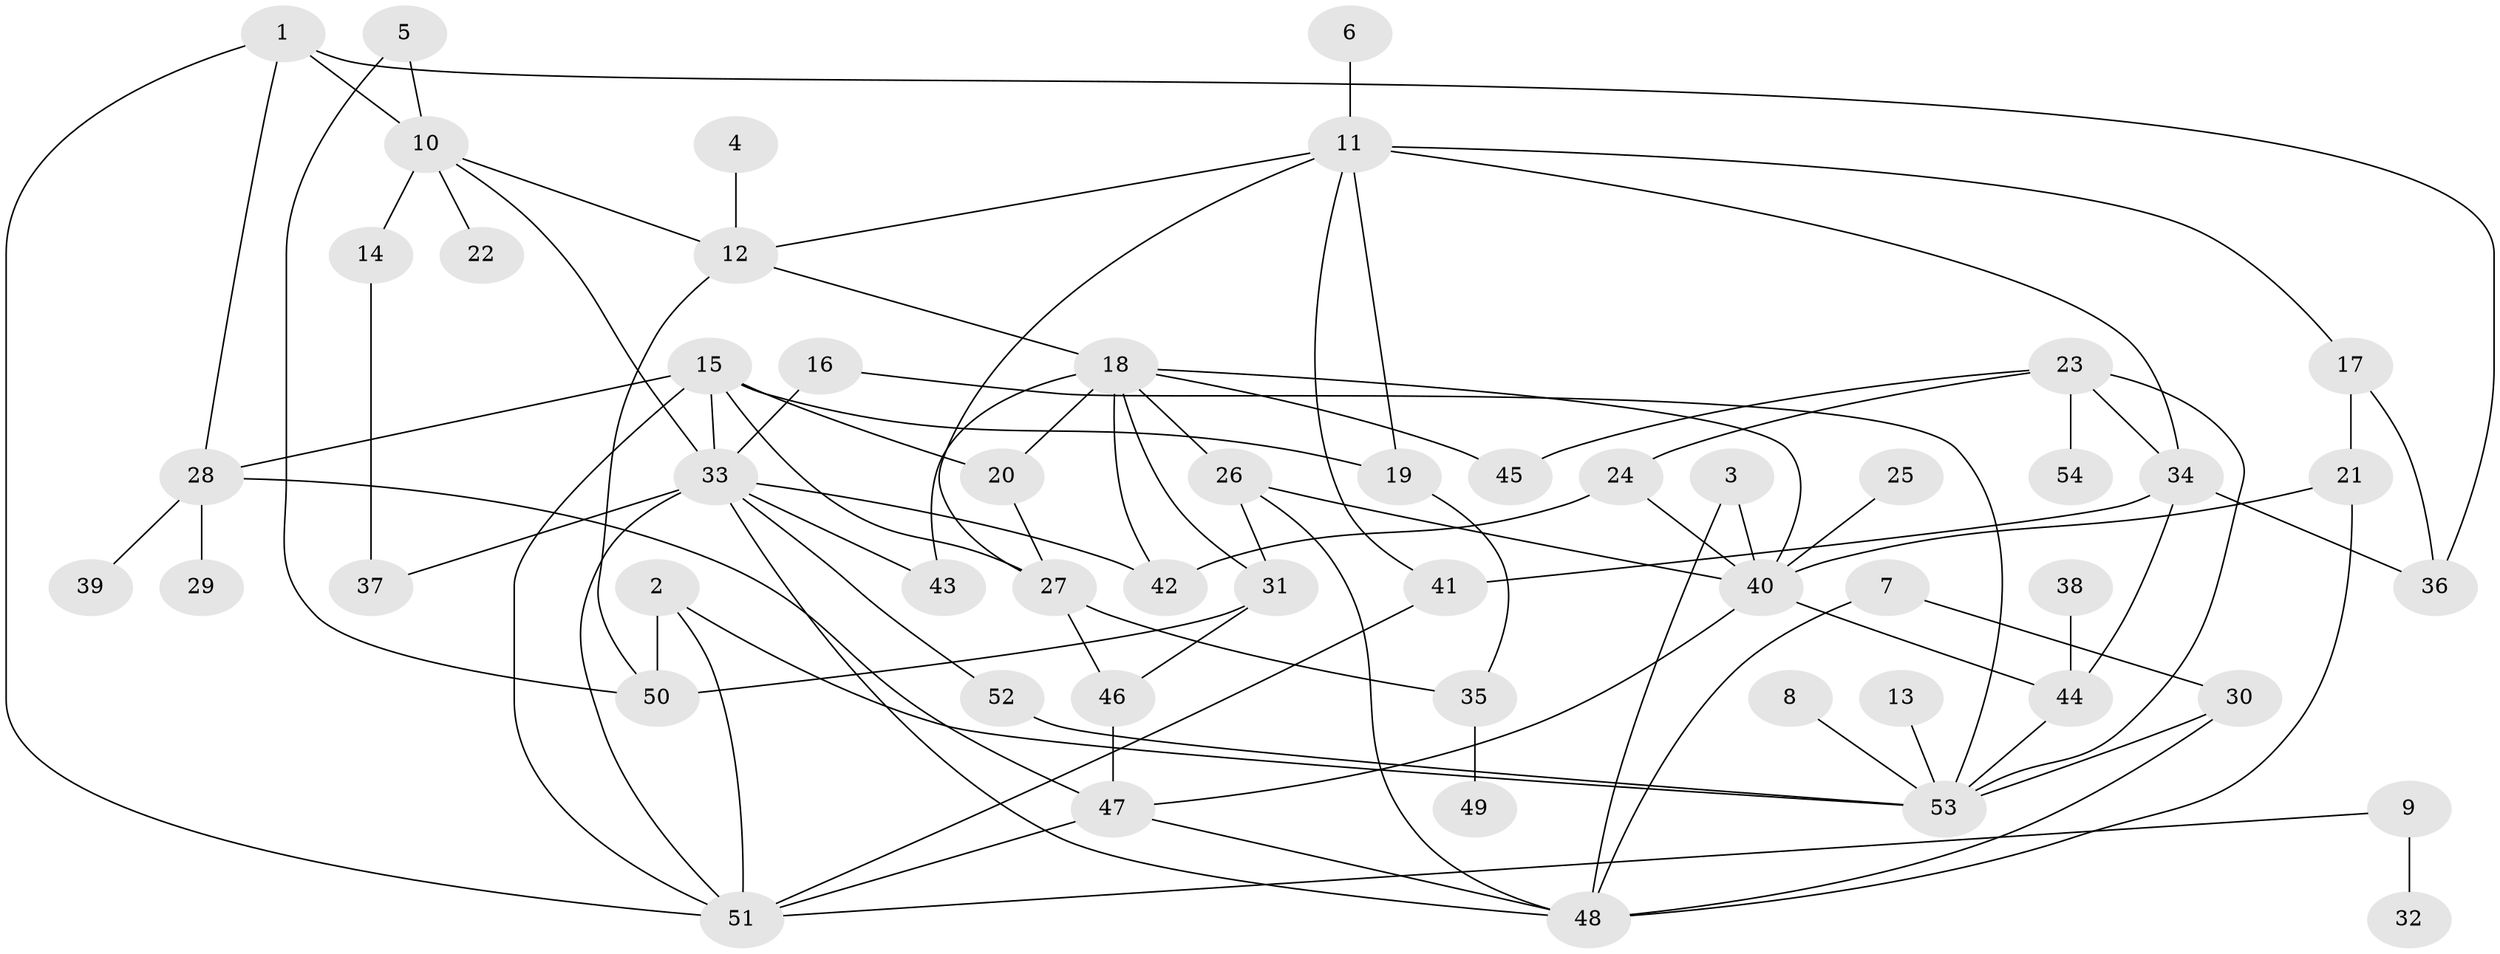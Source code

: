 // original degree distribution, {3: 0.24299065420560748, 8: 0.009345794392523364, 6: 0.037383177570093455, 5: 0.056074766355140186, 7: 0.018691588785046728, 4: 0.1308411214953271, 2: 0.2803738317757009, 1: 0.22429906542056074}
// Generated by graph-tools (version 1.1) at 2025/49/03/09/25 03:49:26]
// undirected, 54 vertices, 92 edges
graph export_dot {
graph [start="1"]
  node [color=gray90,style=filled];
  1;
  2;
  3;
  4;
  5;
  6;
  7;
  8;
  9;
  10;
  11;
  12;
  13;
  14;
  15;
  16;
  17;
  18;
  19;
  20;
  21;
  22;
  23;
  24;
  25;
  26;
  27;
  28;
  29;
  30;
  31;
  32;
  33;
  34;
  35;
  36;
  37;
  38;
  39;
  40;
  41;
  42;
  43;
  44;
  45;
  46;
  47;
  48;
  49;
  50;
  51;
  52;
  53;
  54;
  1 -- 10 [weight=1.0];
  1 -- 28 [weight=1.0];
  1 -- 36 [weight=1.0];
  1 -- 51 [weight=1.0];
  2 -- 50 [weight=1.0];
  2 -- 51 [weight=1.0];
  2 -- 53 [weight=1.0];
  3 -- 40 [weight=1.0];
  3 -- 48 [weight=1.0];
  4 -- 12 [weight=1.0];
  5 -- 10 [weight=1.0];
  5 -- 50 [weight=1.0];
  6 -- 11 [weight=1.0];
  7 -- 30 [weight=1.0];
  7 -- 48 [weight=1.0];
  8 -- 53 [weight=1.0];
  9 -- 32 [weight=1.0];
  9 -- 51 [weight=1.0];
  10 -- 12 [weight=1.0];
  10 -- 14 [weight=1.0];
  10 -- 22 [weight=1.0];
  10 -- 33 [weight=1.0];
  11 -- 12 [weight=1.0];
  11 -- 17 [weight=1.0];
  11 -- 19 [weight=1.0];
  11 -- 27 [weight=1.0];
  11 -- 34 [weight=1.0];
  11 -- 41 [weight=1.0];
  12 -- 18 [weight=1.0];
  12 -- 50 [weight=1.0];
  13 -- 53 [weight=1.0];
  14 -- 37 [weight=1.0];
  15 -- 19 [weight=1.0];
  15 -- 20 [weight=1.0];
  15 -- 27 [weight=1.0];
  15 -- 28 [weight=1.0];
  15 -- 33 [weight=1.0];
  15 -- 51 [weight=1.0];
  16 -- 33 [weight=1.0];
  16 -- 53 [weight=1.0];
  17 -- 21 [weight=1.0];
  17 -- 36 [weight=1.0];
  18 -- 20 [weight=1.0];
  18 -- 26 [weight=1.0];
  18 -- 31 [weight=1.0];
  18 -- 40 [weight=1.0];
  18 -- 42 [weight=1.0];
  18 -- 43 [weight=1.0];
  18 -- 45 [weight=1.0];
  19 -- 35 [weight=1.0];
  20 -- 27 [weight=1.0];
  21 -- 40 [weight=1.0];
  21 -- 48 [weight=1.0];
  23 -- 24 [weight=1.0];
  23 -- 34 [weight=1.0];
  23 -- 45 [weight=1.0];
  23 -- 53 [weight=1.0];
  23 -- 54 [weight=1.0];
  24 -- 40 [weight=1.0];
  24 -- 42 [weight=1.0];
  25 -- 40 [weight=1.0];
  26 -- 31 [weight=1.0];
  26 -- 40 [weight=1.0];
  26 -- 48 [weight=1.0];
  27 -- 35 [weight=1.0];
  27 -- 46 [weight=1.0];
  28 -- 29 [weight=1.0];
  28 -- 39 [weight=1.0];
  28 -- 47 [weight=1.0];
  30 -- 48 [weight=1.0];
  30 -- 53 [weight=1.0];
  31 -- 46 [weight=1.0];
  31 -- 50 [weight=1.0];
  33 -- 37 [weight=1.0];
  33 -- 42 [weight=2.0];
  33 -- 43 [weight=1.0];
  33 -- 48 [weight=1.0];
  33 -- 51 [weight=1.0];
  33 -- 52 [weight=1.0];
  34 -- 36 [weight=1.0];
  34 -- 41 [weight=1.0];
  34 -- 44 [weight=1.0];
  35 -- 49 [weight=1.0];
  38 -- 44 [weight=1.0];
  40 -- 44 [weight=1.0];
  40 -- 47 [weight=1.0];
  41 -- 51 [weight=1.0];
  44 -- 53 [weight=1.0];
  46 -- 47 [weight=1.0];
  47 -- 48 [weight=1.0];
  47 -- 51 [weight=1.0];
  52 -- 53 [weight=1.0];
}
